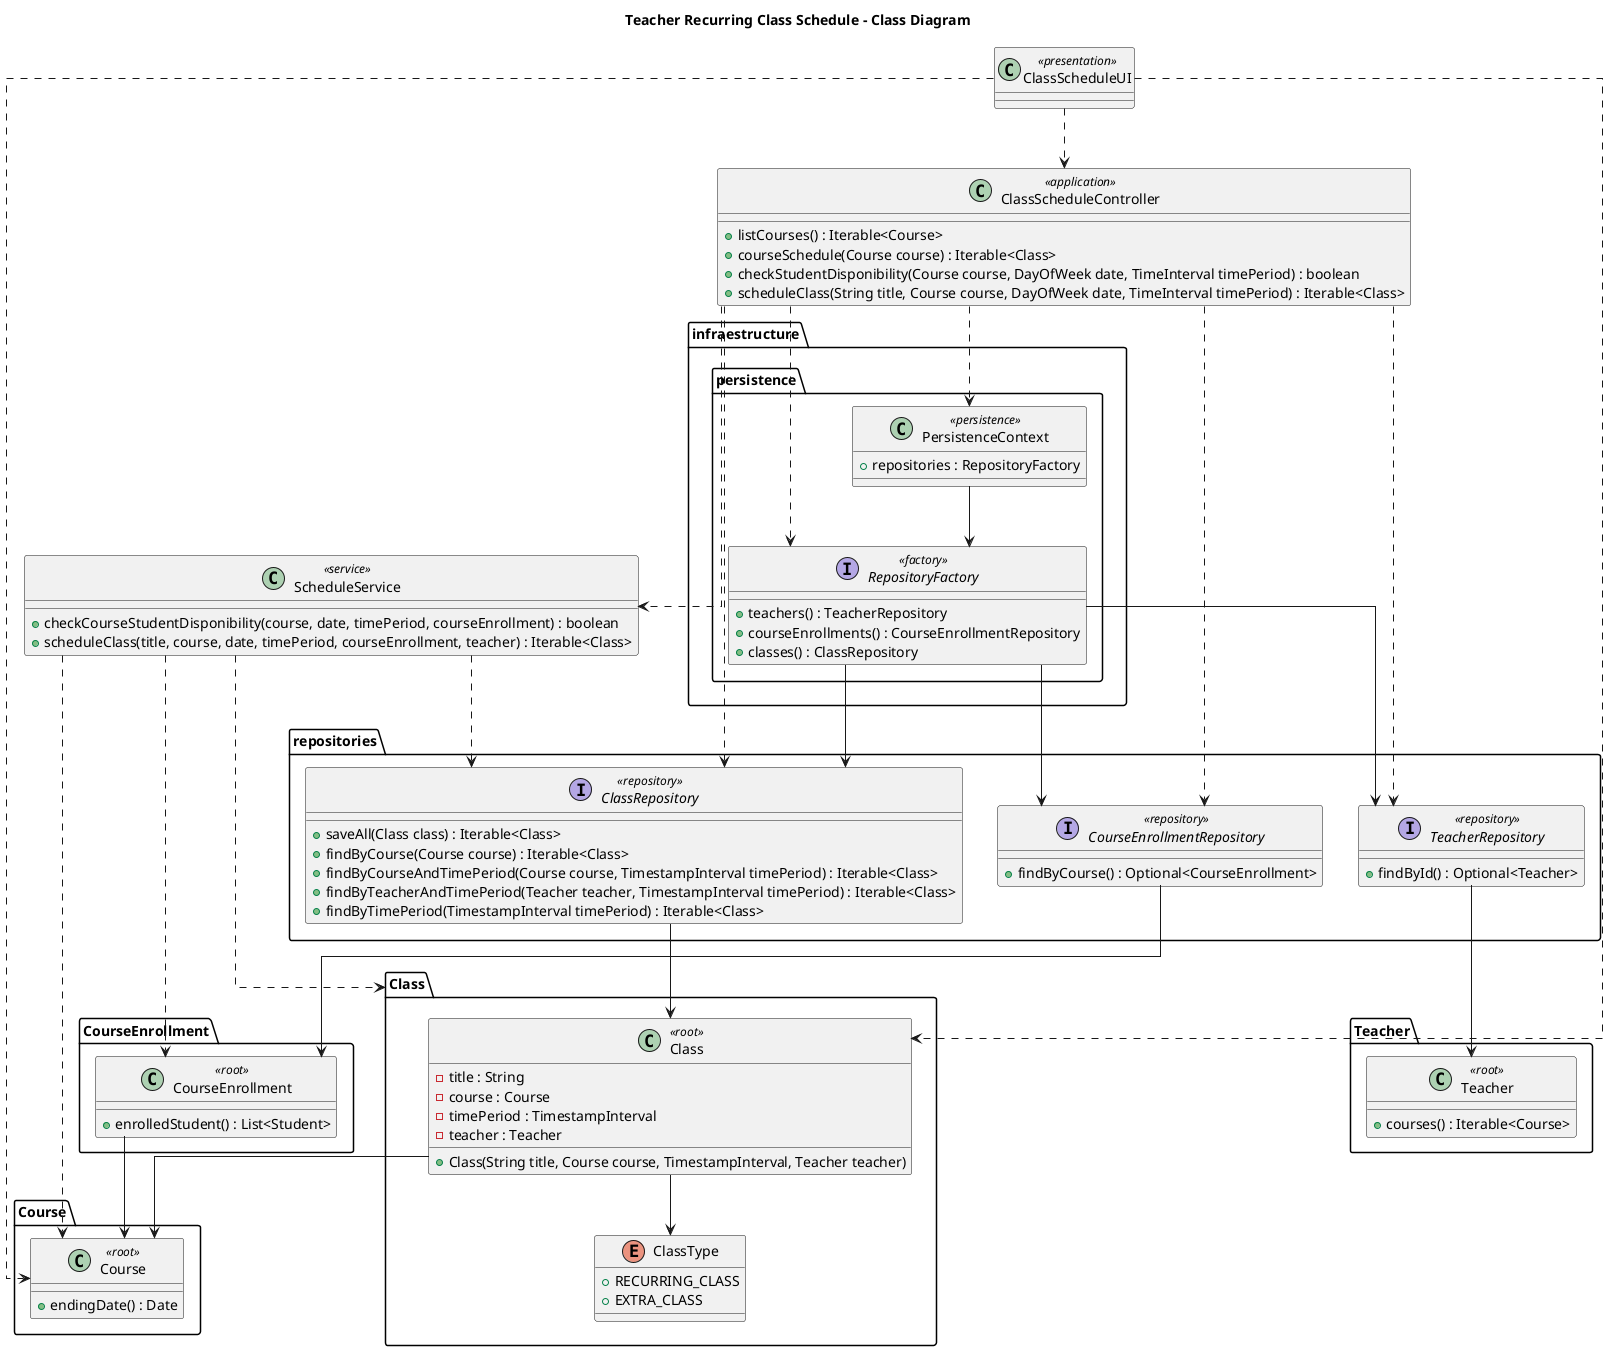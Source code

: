@startuml
'https://plantuml.com/class-diagram
title Teacher Recurring Class Schedule - Class Diagram
top to bottom direction
skinparam linetype ortho

package Teacher {
    class Teacher <<root>> {
        + courses() : Iterable<Course>
    }
}

package Course {
    class Course <<root>> {
        + endingDate() : Date
    }
}

package CourseEnrollment {
    class CourseEnrollment <<root>> {
        + enrolledStudent() : List<Student>
    }
}

package repositories {
    interface TeacherRepository <<repository>> {
        + findById() : Optional<Teacher>
    }

    interface CourseEnrollmentRepository <<repository>> {
        + findByCourse() : Optional<CourseEnrollment>
    }

    interface ClassRepository <<repository>> {
        + saveAll(Class class) : Iterable<Class>
        + findByCourse(Course course) : Iterable<Class>
        + findByCourseAndTimePeriod(Course course, TimestampInterval timePeriod) : Iterable<Class>
        + findByTeacherAndTimePeriod(Teacher teacher, TimestampInterval timePeriod) : Iterable<Class>
        + findByTimePeriod(TimestampInterval timePeriod) : Iterable<Class>
    }
}

package Class {
/'
    class ClassFactory <<factory>>  {
        + build() : Class
        + buildRecurringClass(String title, Course course, TimestampInterval timePeriod, Teacher teacher) : void
    }
'/
    class Class <<root>> {
        - title : String
        - course : Course
        - timePeriod : TimestampInterval
        - teacher : Teacher
        + Class(String title, Course course, TimestampInterval, Teacher teacher)
    }

    enum ClassType {
        + RECURRING_CLASS
        + EXTRA_CLASS
    }
}

class ScheduleService <<service>> {
    + checkCourseStudentDisponibility(course, date, timePeriod, courseEnrollment) : boolean
    + scheduleClass(title, course, date, timePeriod, courseEnrollment, teacher) : Iterable<Class>
}

package infraestructure.persistence {
    class PersistenceContext <<persistence>> {
    + repositories : RepositoryFactory
    }

    interface RepositoryFactory <<factory>> {
        + teachers() : TeacherRepository
        + courseEnrollments() : CourseEnrollmentRepository
        + classes() : ClassRepository
    }
}

class ClassScheduleUI <<presentation>> {

}

class ClassScheduleController <<application>> {
    + listCourses() : Iterable<Course>
    + courseSchedule(Course course) : Iterable<Class>
    + checkStudentDisponibility(Course course, DayOfWeek date, TimeInterval timePeriod) : boolean
    + scheduleClass(String title, Course course, DayOfWeek date, TimeInterval timePeriod) : Iterable<Class>
}

ClassScheduleUI ..> ClassScheduleController
ClassScheduleUI ..> Course.Course
ClassScheduleUI ..> Class.Class
ClassScheduleController ..> PersistenceContext
ClassScheduleController ..> RepositoryFactory
ClassScheduleController ..> TeacherRepository
ClassScheduleController ..> CourseEnrollmentRepository
ClassScheduleController ..> ClassRepository
ClassScheduleController ..> ScheduleService
ScheduleService ..> CourseEnrollment.CourseEnrollment
ScheduleService ..> Class
'ScheduleService ..> ClassFactory
ScheduleService ..> ClassRepository
ScheduleService ..> Course.Course
PersistenceContext --> RepositoryFactory
RepositoryFactory --> TeacherRepository
RepositoryFactory --> CourseEnrollmentRepository
RepositoryFactory --> ClassRepository
TeacherRepository --> Teacher.Teacher
CourseEnrollmentRepository --> CourseEnrollment.CourseEnrollment
ClassRepository --> Class.Class
'ClassFactory ..> Class.Class
'ClassFactory ..> Course.Course
'ClassFactory ..> Teacher.Teacher
'Class.ClassFactory ..> Class.ClassType
CourseEnrollment.CourseEnrollment --> Course.Course
Class.Class --> Course.Course
Class.Class --> Class.ClassType

@enduml